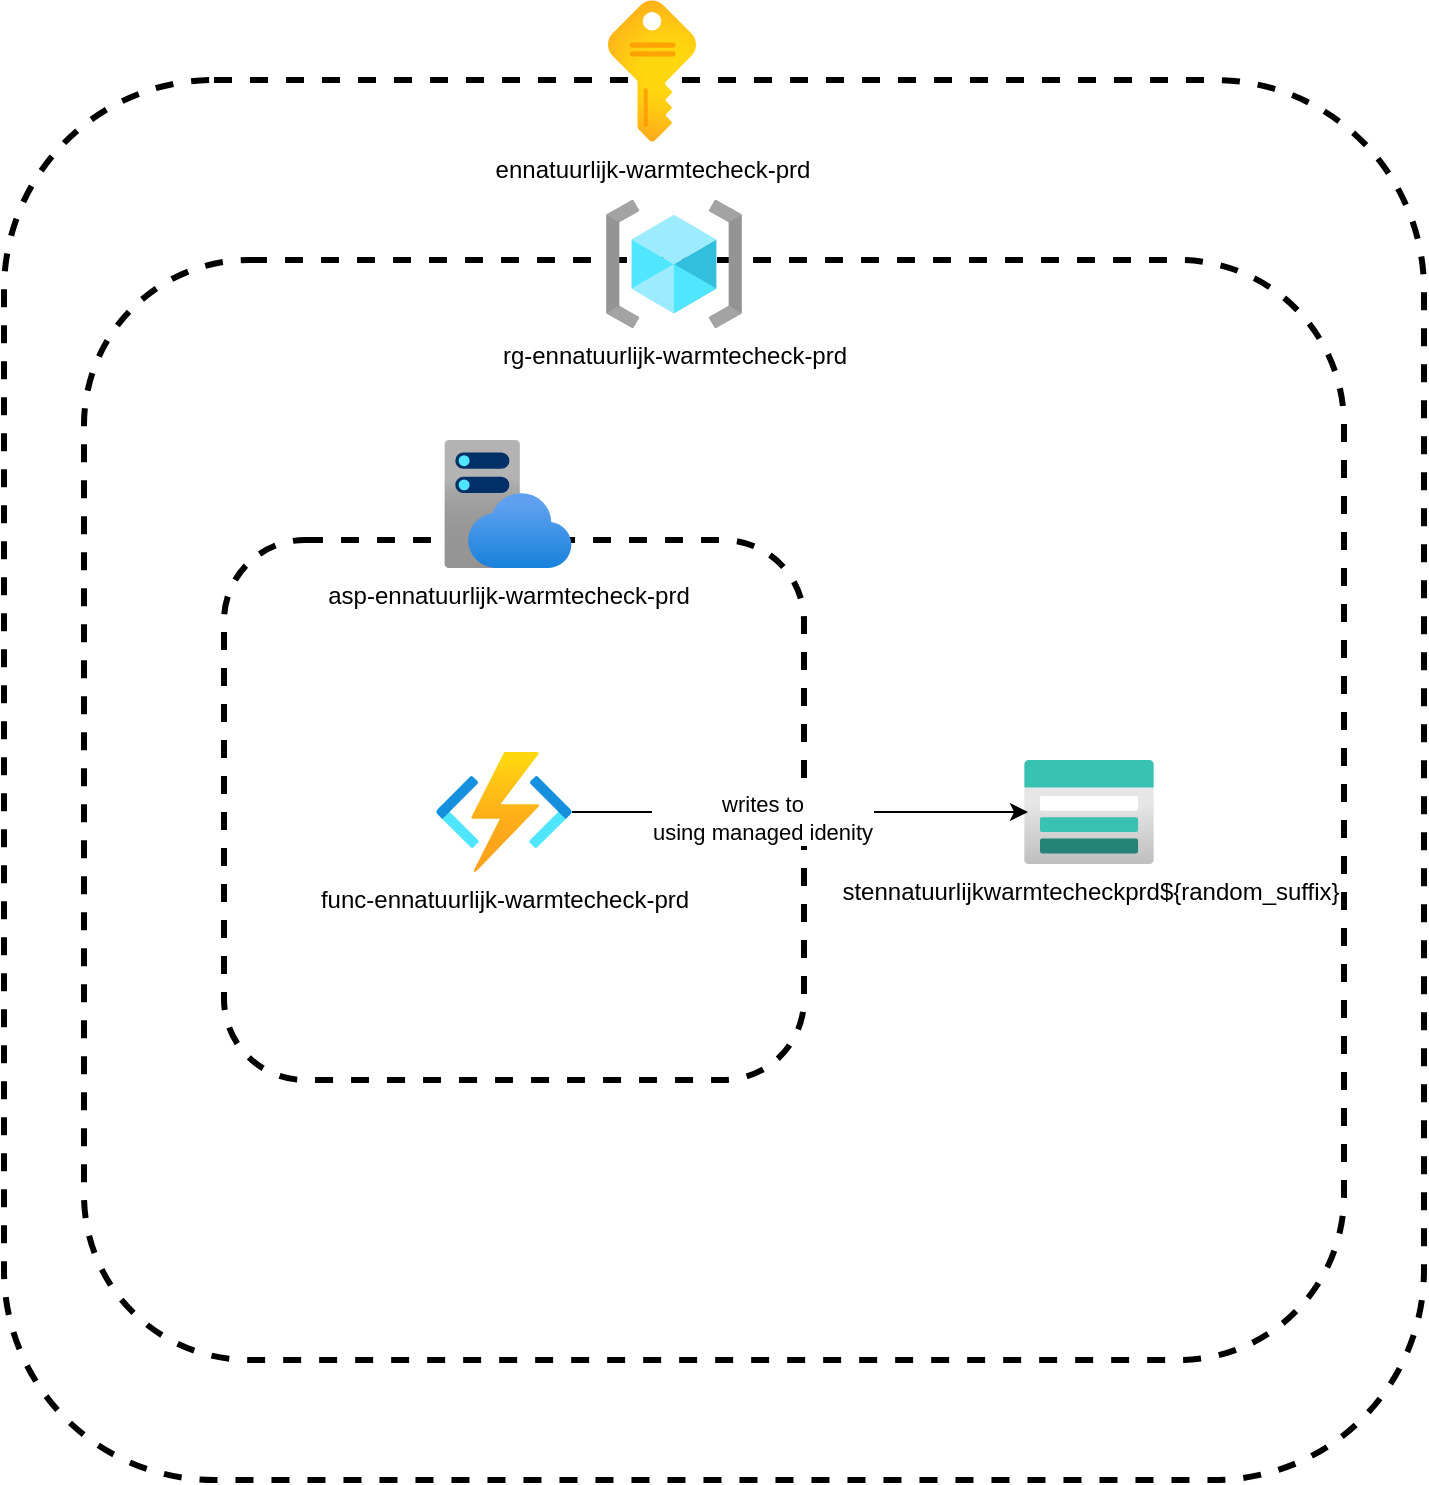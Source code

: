 <mxfile version="28.1.2">
  <diagram name="Page-1" id="zA-djF4JZgrAjOgTnk0K">
    <mxGraphModel dx="1576" dy="1973" grid="1" gridSize="10" guides="1" tooltips="1" connect="1" arrows="1" fold="1" page="1" pageScale="1" pageWidth="850" pageHeight="1100" math="0" shadow="0">
      <root>
        <mxCell id="0" />
        <mxCell id="1" parent="0" />
        <mxCell id="CbjyBP5ZDkZpTct0hWwf-3" value="" style="rounded=1;whiteSpace=wrap;html=1;fillColor=none;dashed=1;strokeWidth=3;" vertex="1" parent="1">
          <mxGeometry x="110" y="10" width="710" height="700" as="geometry" />
        </mxCell>
        <mxCell id="CbjyBP5ZDkZpTct0hWwf-2" value="" style="rounded=1;whiteSpace=wrap;html=1;fillColor=none;dashed=1;strokeWidth=3;" vertex="1" parent="1">
          <mxGeometry x="150" y="100" width="630" height="550" as="geometry" />
        </mxCell>
        <mxCell id="CbjyBP5ZDkZpTct0hWwf-1" value="" style="rounded=1;whiteSpace=wrap;html=1;fillColor=none;dashed=1;strokeWidth=3;" vertex="1" parent="1">
          <mxGeometry x="220" y="240" width="290" height="270" as="geometry" />
        </mxCell>
        <mxCell id="CbjyBP5ZDkZpTct0hWwf-4" value="asp-ennatuurlijk-warmtecheck-prd" style="image;aspect=fixed;html=1;points=[];align=center;fontSize=12;image=img/lib/azure2/app_services/App_Service_Plans.svg;" vertex="1" parent="1">
          <mxGeometry x="330" y="190" width="64" height="64" as="geometry" />
        </mxCell>
        <mxCell id="CbjyBP5ZDkZpTct0hWwf-5" value="func-ennatuurlijk-warmtecheck-prd" style="image;aspect=fixed;html=1;points=[];align=center;fontSize=12;image=img/lib/azure2/compute/Function_Apps.svg;" vertex="1" parent="1">
          <mxGeometry x="326" y="346" width="68" height="60" as="geometry" />
        </mxCell>
        <mxCell id="CbjyBP5ZDkZpTct0hWwf-6" value="stennatuurlijkwarmtecheckprd${random_suffix}" style="image;aspect=fixed;html=1;points=[];align=center;fontSize=12;image=img/lib/azure2/storage/Storage_Accounts.svg;" vertex="1" parent="1">
          <mxGeometry x="620" y="350" width="65" height="52" as="geometry" />
        </mxCell>
        <mxCell id="CbjyBP5ZDkZpTct0hWwf-7" value="ennatuurlijk-warmtecheck-prd" style="image;aspect=fixed;html=1;points=[];align=center;fontSize=12;image=img/lib/azure2/general/Subscriptions.svg;" vertex="1" parent="1">
          <mxGeometry x="412" y="-30" width="44" height="71" as="geometry" />
        </mxCell>
        <mxCell id="CbjyBP5ZDkZpTct0hWwf-8" value="rg-ennatuurlijk-warmtecheck-prd" style="image;aspect=fixed;html=1;points=[];align=center;fontSize=12;image=img/lib/azure2/general/Resource_Groups.svg;" vertex="1" parent="1">
          <mxGeometry x="411" y="70" width="68" height="64" as="geometry" />
        </mxCell>
        <mxCell id="CbjyBP5ZDkZpTct0hWwf-9" style="edgeStyle=orthogonalEdgeStyle;rounded=0;orthogonalLoop=1;jettySize=auto;html=1;entryX=0.031;entryY=0.5;entryDx=0;entryDy=0;entryPerimeter=0;" edge="1" parent="1" source="CbjyBP5ZDkZpTct0hWwf-5" target="CbjyBP5ZDkZpTct0hWwf-6">
          <mxGeometry relative="1" as="geometry" />
        </mxCell>
        <mxCell id="CbjyBP5ZDkZpTct0hWwf-10" value="writes to&lt;div&gt;using managed idenity&lt;/div&gt;" style="edgeLabel;html=1;align=center;verticalAlign=middle;resizable=0;points=[];" vertex="1" connectable="0" parent="CbjyBP5ZDkZpTct0hWwf-9">
          <mxGeometry x="-0.167" y="-3" relative="1" as="geometry">
            <mxPoint as="offset" />
          </mxGeometry>
        </mxCell>
      </root>
    </mxGraphModel>
  </diagram>
</mxfile>
